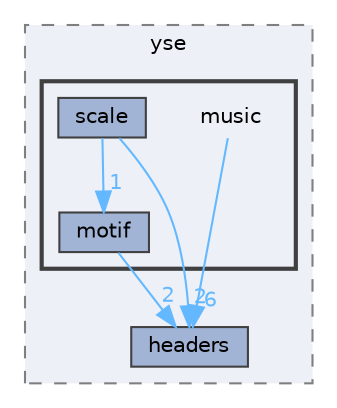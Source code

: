digraph "techstorm/lib/yse/music"
{
 // LATEX_PDF_SIZE
  bgcolor="transparent";
  edge [fontname=Helvetica,fontsize=10,labelfontname=Helvetica,labelfontsize=10];
  node [fontname=Helvetica,fontsize=10,shape=box,height=0.2,width=0.4];
  compound=true
  subgraph clusterdir_ab00d0e96abab37954b5a4f926314745 {
    graph [ bgcolor="#edf0f7", pencolor="grey50", label="yse", fontname=Helvetica,fontsize=10 style="filled,dashed", URL="dir_ab00d0e96abab37954b5a4f926314745.html",tooltip=""]
  dir_699952ca7ba667580585186d3eda4e99 [label="headers", fillcolor="#a2b4d6", color="grey25", style="filled", URL="dir_699952ca7ba667580585186d3eda4e99.html",tooltip=""];
  subgraph clusterdir_13708a901e88434d2a4cfa9e30233086 {
    graph [ bgcolor="#edf0f7", pencolor="grey25", label="", fontname=Helvetica,fontsize=10 style="filled,bold", URL="dir_13708a901e88434d2a4cfa9e30233086.html",tooltip=""]
    dir_13708a901e88434d2a4cfa9e30233086 [shape=plaintext, label="music"];
  dir_9ffcd8b1da290e985a7e0a190d0f7e25 [label="motif", fillcolor="#a2b4d6", color="grey25", style="filled", URL="dir_9ffcd8b1da290e985a7e0a190d0f7e25.html",tooltip=""];
  dir_7e7dc9f448552a758edeb80b8f83eb2d [label="scale", fillcolor="#a2b4d6", color="grey25", style="filled", URL="dir_7e7dc9f448552a758edeb80b8f83eb2d.html",tooltip=""];
  }
  }
  dir_13708a901e88434d2a4cfa9e30233086->dir_699952ca7ba667580585186d3eda4e99 [headlabel="6", labeldistance=1.5 headhref="dir_000077_000057.html" href="dir_000077_000057.html" color="steelblue1" fontcolor="steelblue1"];
  dir_9ffcd8b1da290e985a7e0a190d0f7e25->dir_699952ca7ba667580585186d3eda4e99 [headlabel="2", labeldistance=1.5 headhref="dir_000076_000057.html" href="dir_000076_000057.html" color="steelblue1" fontcolor="steelblue1"];
  dir_7e7dc9f448552a758edeb80b8f83eb2d->dir_699952ca7ba667580585186d3eda4e99 [headlabel="2", labeldistance=1.5 headhref="dir_000106_000057.html" href="dir_000106_000057.html" color="steelblue1" fontcolor="steelblue1"];
  dir_7e7dc9f448552a758edeb80b8f83eb2d->dir_9ffcd8b1da290e985a7e0a190d0f7e25 [headlabel="1", labeldistance=1.5 headhref="dir_000106_000076.html" href="dir_000106_000076.html" color="steelblue1" fontcolor="steelblue1"];
}
